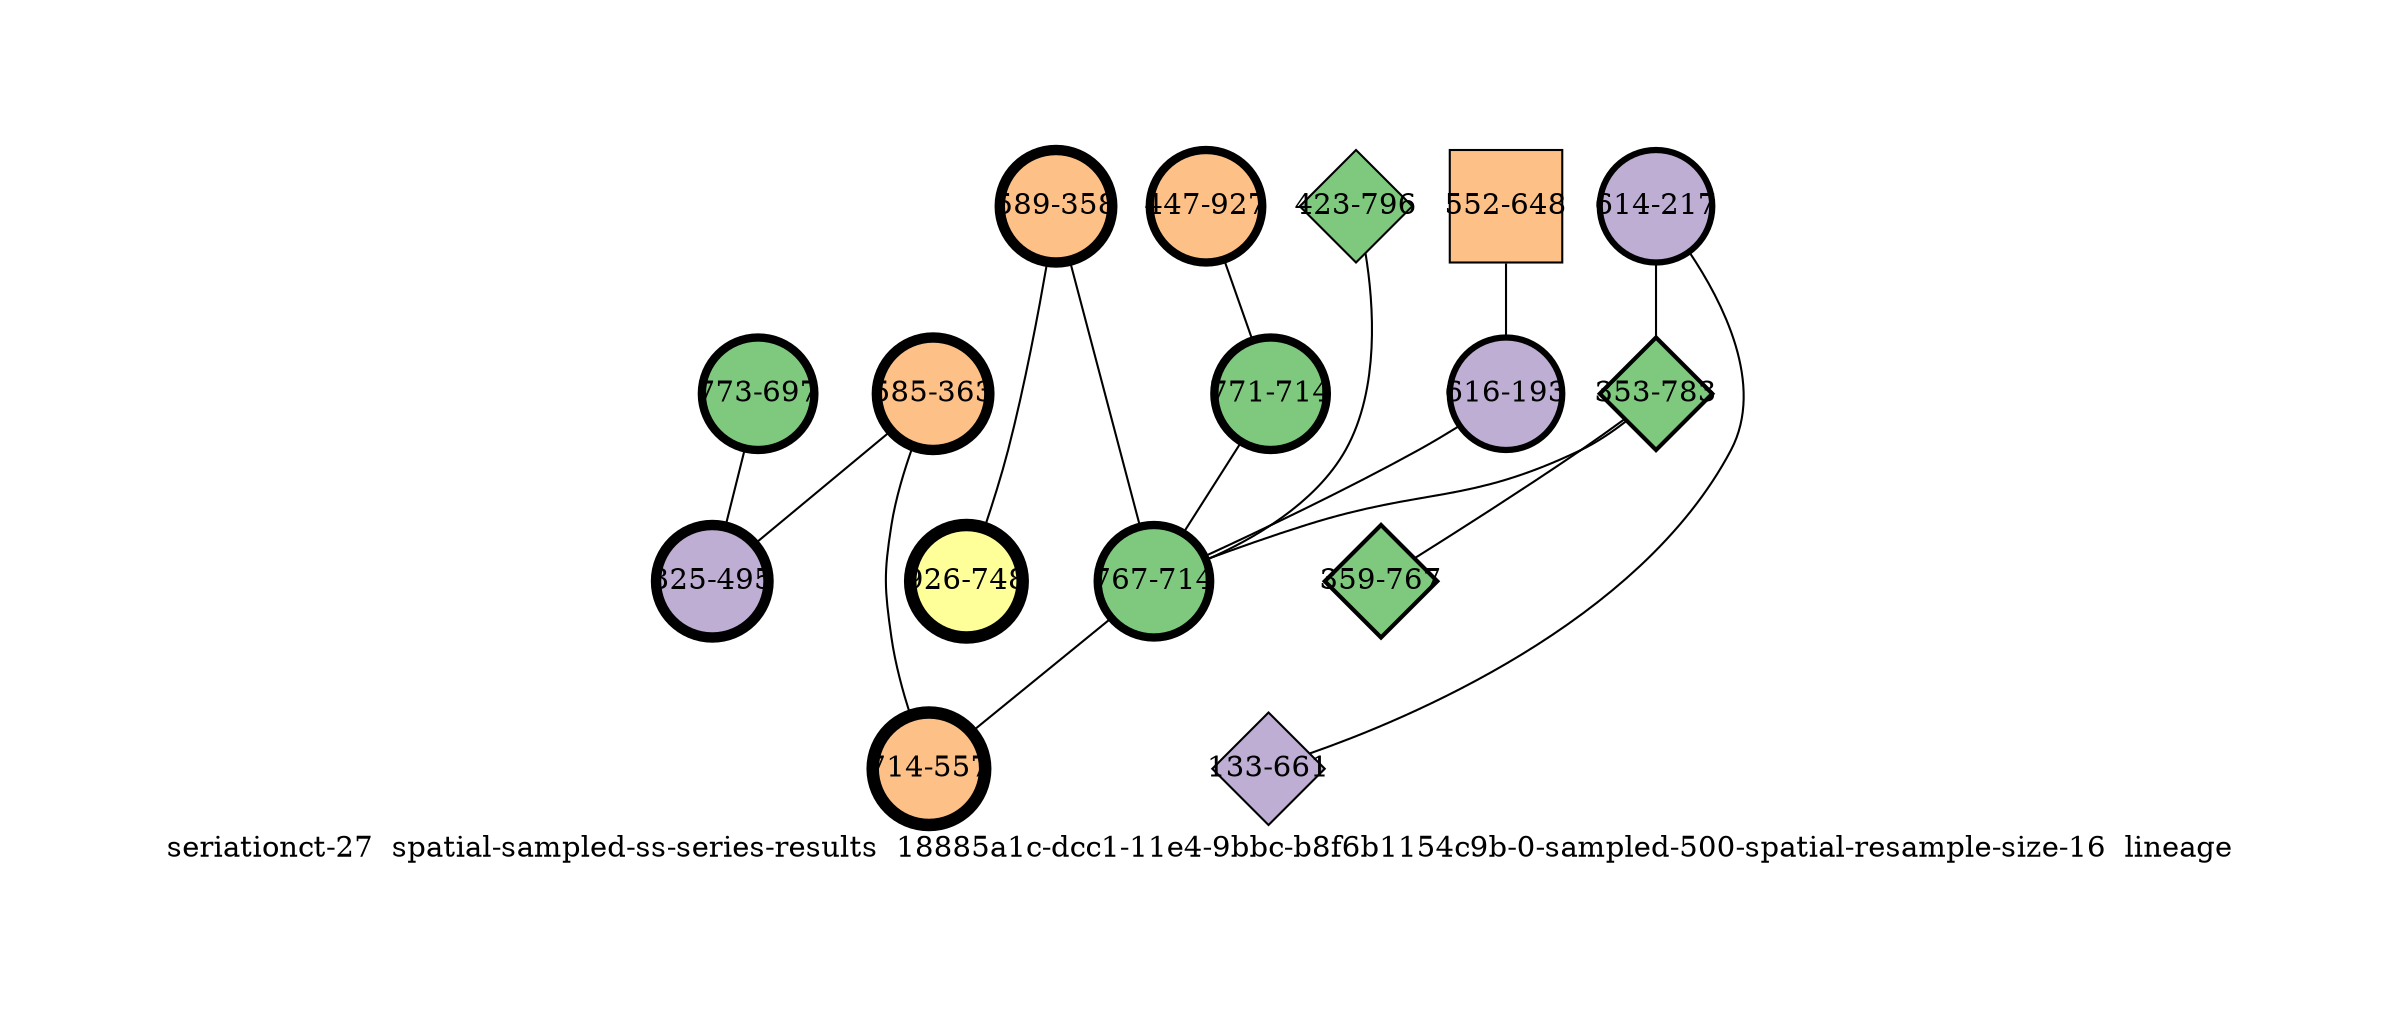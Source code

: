 strict graph "seriationct-27  spatial-sampled-ss-series-results  18885a1c-dcc1-11e4-9bbc-b8f6b1154c9b-0-sampled-500-spatial-resample-size-16  lineage" {
labelloc=b;
ratio=auto;
pad="1.0";
label="seriationct-27  spatial-sampled-ss-series-results  18885a1c-dcc1-11e4-9bbc-b8f6b1154c9b-0-sampled-500-spatial-resample-size-16  lineage";
node [width="0.75", style=filled, fixedsize=true, height="0.75", shape=circle, label=""];
0 [xCoordinate="648.0", appears_in_slice=1, yCoordinate="552.0", colorscheme=accent6, lineage_id=1, short_label="552-648", label="552-648", shape=square, cluster_id=2, fillcolor=3, size="500.0", id=0, penwidth="1.0"];
1 [xCoordinate="927.0", appears_in_slice=4, yCoordinate="447.0", colorscheme=accent6, lineage_id=0, short_label="447-927", label="447-927", shape=circle, cluster_id=2, fillcolor=3, size="500.0", id=1, penwidth="4.0"];
2 [xCoordinate="714.0", appears_in_slice=4, yCoordinate="771.0", colorscheme=accent6, lineage_id=0, short_label="771-714", label="771-714", shape=circle, cluster_id=0, fillcolor=1, size="500.0", id=2, penwidth="4.0"];
3 [xCoordinate="358.0", appears_in_slice=5, yCoordinate="589.0", colorscheme=accent6, lineage_id=0, short_label="589-358", label="589-358", shape=circle, cluster_id=2, fillcolor=3, size="500.0", id=3, penwidth="5.0"];
4 [xCoordinate="748.0", appears_in_slice=6, yCoordinate="926.0", colorscheme=accent6, lineage_id=0, short_label="926-748", label="926-748", shape=circle, cluster_id=3, fillcolor=4, size="500.0", id=11, penwidth="6.0"];
5 [xCoordinate="217.0", appears_in_slice=3, yCoordinate="614.0", colorscheme=accent6, lineage_id=0, short_label="614-217", label="614-217", shape=circle, cluster_id=1, fillcolor=2, size="500.0", id=5, penwidth="3.0"];
6 [xCoordinate="697.0", appears_in_slice=4, yCoordinate="773.0", colorscheme=accent6, lineage_id=0, short_label="773-697", label="773-697", shape=circle, cluster_id=0, fillcolor=1, size="500.0", id=7, penwidth="4.0"];
7 [xCoordinate="661.0", appears_in_slice=1, yCoordinate="133.0", colorscheme=accent6, lineage_id=2, short_label="133-661", label="133-661", shape=diamond, cluster_id=1, fillcolor=2, size="500.0", id=6, penwidth="1.0"];
8 [xCoordinate="796.0", appears_in_slice=1, yCoordinate="423.0", colorscheme=accent6, lineage_id=2, short_label="423-796", label="423-796", shape=diamond, cluster_id=0, fillcolor=1, size="500.0", id=4, penwidth="1.0"];
9 [xCoordinate="193.0", appears_in_slice=3, yCoordinate="616.0", colorscheme=accent6, lineage_id=0, short_label="616-193", label="616-193", shape=circle, cluster_id=1, fillcolor=2, size="500.0", id=8, penwidth="3.0"];
10 [xCoordinate="783.0", appears_in_slice=2, yCoordinate="353.0", colorscheme=accent6, lineage_id=2, short_label="353-783", label="353-783", shape=diamond, cluster_id=0, fillcolor=1, size="500.0", id=9, penwidth="2.0"];
11 [xCoordinate="363.0", appears_in_slice=5, yCoordinate="585.0", colorscheme=accent6, lineage_id=0, short_label="585-363", label="585-363", shape=circle, cluster_id=2, fillcolor=3, size="500.0", id=10, penwidth="5.0"];
12 [xCoordinate="495.0", appears_in_slice=5, yCoordinate="325.0", colorscheme=accent6, lineage_id=0, short_label="325-495", label="325-495", shape=circle, cluster_id=1, fillcolor=2, size="500.0", id=12, penwidth="5.0"];
13 [xCoordinate="714.0", appears_in_slice=4, yCoordinate="767.0", colorscheme=accent6, lineage_id=0, short_label="767-714", label="767-714", shape=circle, cluster_id=0, fillcolor=1, size="500.0", id=13, penwidth="4.0"];
14 [xCoordinate="767.0", appears_in_slice=2, yCoordinate="359.0", colorscheme=accent6, lineage_id=2, short_label="359-767", label="359-767", shape=diamond, cluster_id=0, fillcolor=1, size="500.0", id=14, penwidth="2.0"];
15 [xCoordinate="557.0", appears_in_slice=6, yCoordinate="714.0", colorscheme=accent6, lineage_id=0, short_label="714-557", label="714-557", shape=circle, cluster_id=2, fillcolor=3, size="500.0", id=15, penwidth="6.0"];
0 -- 9  [inverseweight="1.38103632295", weight="0.724093916561"];
1 -- 2  [inverseweight="2.1469710001", weight="0.465772476645"];
2 -- 13  [inverseweight="12.6755031641", weight="0.0788923316933"];
3 -- 4  [inverseweight="2.27772114477", weight="0.439035306097"];
3 -- 13  [inverseweight="1.66148720751", weight="0.601870417947"];
5 -- 10  [inverseweight="3.29891101128", weight="0.303130335005"];
5 -- 7  [inverseweight="3.52077756368", weight="0.284028167617"];
6 -- 12  [inverseweight="8.37061912728", weight="0.119465476185"];
8 -- 13  [inverseweight="1.22285579546", weight="0.817757910387"];
9 -- 13  [inverseweight="1.68086456863", weight="0.594931928879"];
10 -- 14  [inverseweight="1.59901990928", weight="0.625383082598"];
10 -- 13  [inverseweight="2.30246117283", weight="0.434317855953"];
11 -- 12  [inverseweight="4.94105884401", weight="0.202385770251"];
11 -- 15  [inverseweight="1.81831406401", weight="0.549959998545"];
13 -- 15  [inverseweight="1.75803677559", weight="0.568816314815"];
}

